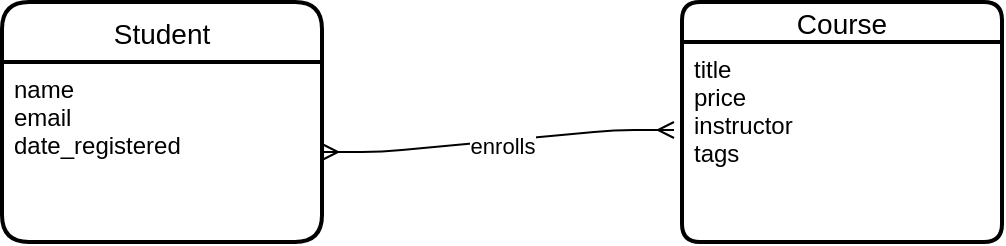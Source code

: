 <mxfile version="14.6.9" type="github">
  <diagram id="MIJ_tQuOCoP_R7ez-QVM" name="Page-1">
    <mxGraphModel dx="887" dy="587" grid="1" gridSize="10" guides="1" tooltips="1" connect="1" arrows="1" fold="1" page="1" pageScale="1" pageWidth="850" pageHeight="1100" math="0" shadow="0">
      <root>
        <mxCell id="0" />
        <mxCell id="1" parent="0" />
        <mxCell id="afI5EGkjlu38-KR88zBC-2" value="Student" style="swimlane;childLayout=stackLayout;horizontal=1;startSize=30;horizontalStack=0;rounded=1;fontSize=14;fontStyle=0;strokeWidth=2;resizeParent=0;resizeLast=1;shadow=0;dashed=0;align=center;" vertex="1" parent="1">
          <mxGeometry x="30" y="20" width="160" height="120" as="geometry" />
        </mxCell>
        <mxCell id="afI5EGkjlu38-KR88zBC-3" value="name&#xa;email&#xa;date_registered&#xa;" style="align=left;strokeColor=none;fillColor=none;spacingLeft=4;fontSize=12;verticalAlign=top;resizable=0;rotatable=0;part=1;" vertex="1" parent="afI5EGkjlu38-KR88zBC-2">
          <mxGeometry y="30" width="160" height="90" as="geometry" />
        </mxCell>
        <mxCell id="afI5EGkjlu38-KR88zBC-4" value="Course" style="swimlane;childLayout=stackLayout;horizontal=1;startSize=20;horizontalStack=0;rounded=1;fontSize=14;fontStyle=0;strokeWidth=2;resizeParent=0;resizeLast=1;shadow=0;dashed=0;align=center;" vertex="1" parent="1">
          <mxGeometry x="370" y="20" width="160" height="120" as="geometry" />
        </mxCell>
        <mxCell id="afI5EGkjlu38-KR88zBC-5" value="title&#xa;price&#xa;instructor&#xa;tags&#xa;" style="align=left;strokeColor=none;fillColor=none;spacingLeft=4;fontSize=12;verticalAlign=top;resizable=0;rotatable=0;part=1;" vertex="1" parent="afI5EGkjlu38-KR88zBC-4">
          <mxGeometry y="20" width="160" height="100" as="geometry" />
        </mxCell>
        <mxCell id="afI5EGkjlu38-KR88zBC-6" value="" style="edgeStyle=entityRelationEdgeStyle;fontSize=12;html=1;endArrow=ERmany;startArrow=ERmany;exitX=1;exitY=0.5;exitDx=0;exitDy=0;entryX=-0.025;entryY=0.44;entryDx=0;entryDy=0;entryPerimeter=0;" edge="1" parent="1" source="afI5EGkjlu38-KR88zBC-3" target="afI5EGkjlu38-KR88zBC-5">
          <mxGeometry width="100" height="100" relative="1" as="geometry">
            <mxPoint x="210" y="130" as="sourcePoint" />
            <mxPoint x="310" y="30" as="targetPoint" />
          </mxGeometry>
        </mxCell>
        <mxCell id="afI5EGkjlu38-KR88zBC-7" value="enrolls" style="edgeLabel;html=1;align=center;verticalAlign=middle;resizable=0;points=[];" vertex="1" connectable="0" parent="afI5EGkjlu38-KR88zBC-6">
          <mxGeometry x="0.021" y="-2" relative="1" as="geometry">
            <mxPoint as="offset" />
          </mxGeometry>
        </mxCell>
      </root>
    </mxGraphModel>
  </diagram>
</mxfile>
